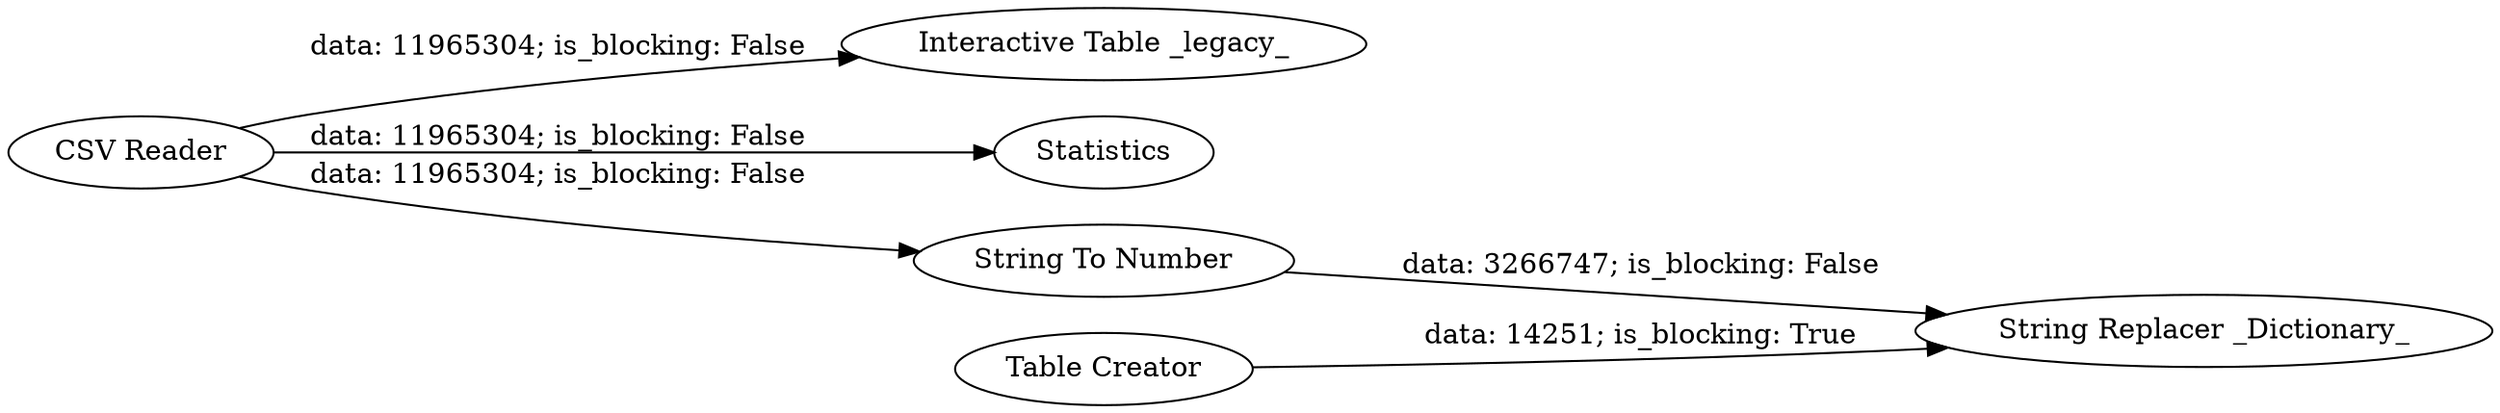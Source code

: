 digraph {
	"-5497487466655970095_2" [label="Interactive Table _legacy_"]
	"-5497487466655970095_3" [label=Statistics]
	"-5497487466655970095_5" [label="String Replacer _Dictionary_"]
	"-5497487466655970095_4" [label="String To Number"]
	"-5497487466655970095_6" [label="Table Creator"]
	"-5497487466655970095_1" [label="CSV Reader"]
	"-5497487466655970095_6" -> "-5497487466655970095_5" [label="data: 14251; is_blocking: True"]
	"-5497487466655970095_1" -> "-5497487466655970095_4" [label="data: 11965304; is_blocking: False"]
	"-5497487466655970095_1" -> "-5497487466655970095_3" [label="data: 11965304; is_blocking: False"]
	"-5497487466655970095_4" -> "-5497487466655970095_5" [label="data: 3266747; is_blocking: False"]
	"-5497487466655970095_1" -> "-5497487466655970095_2" [label="data: 11965304; is_blocking: False"]
	rankdir=LR
}
